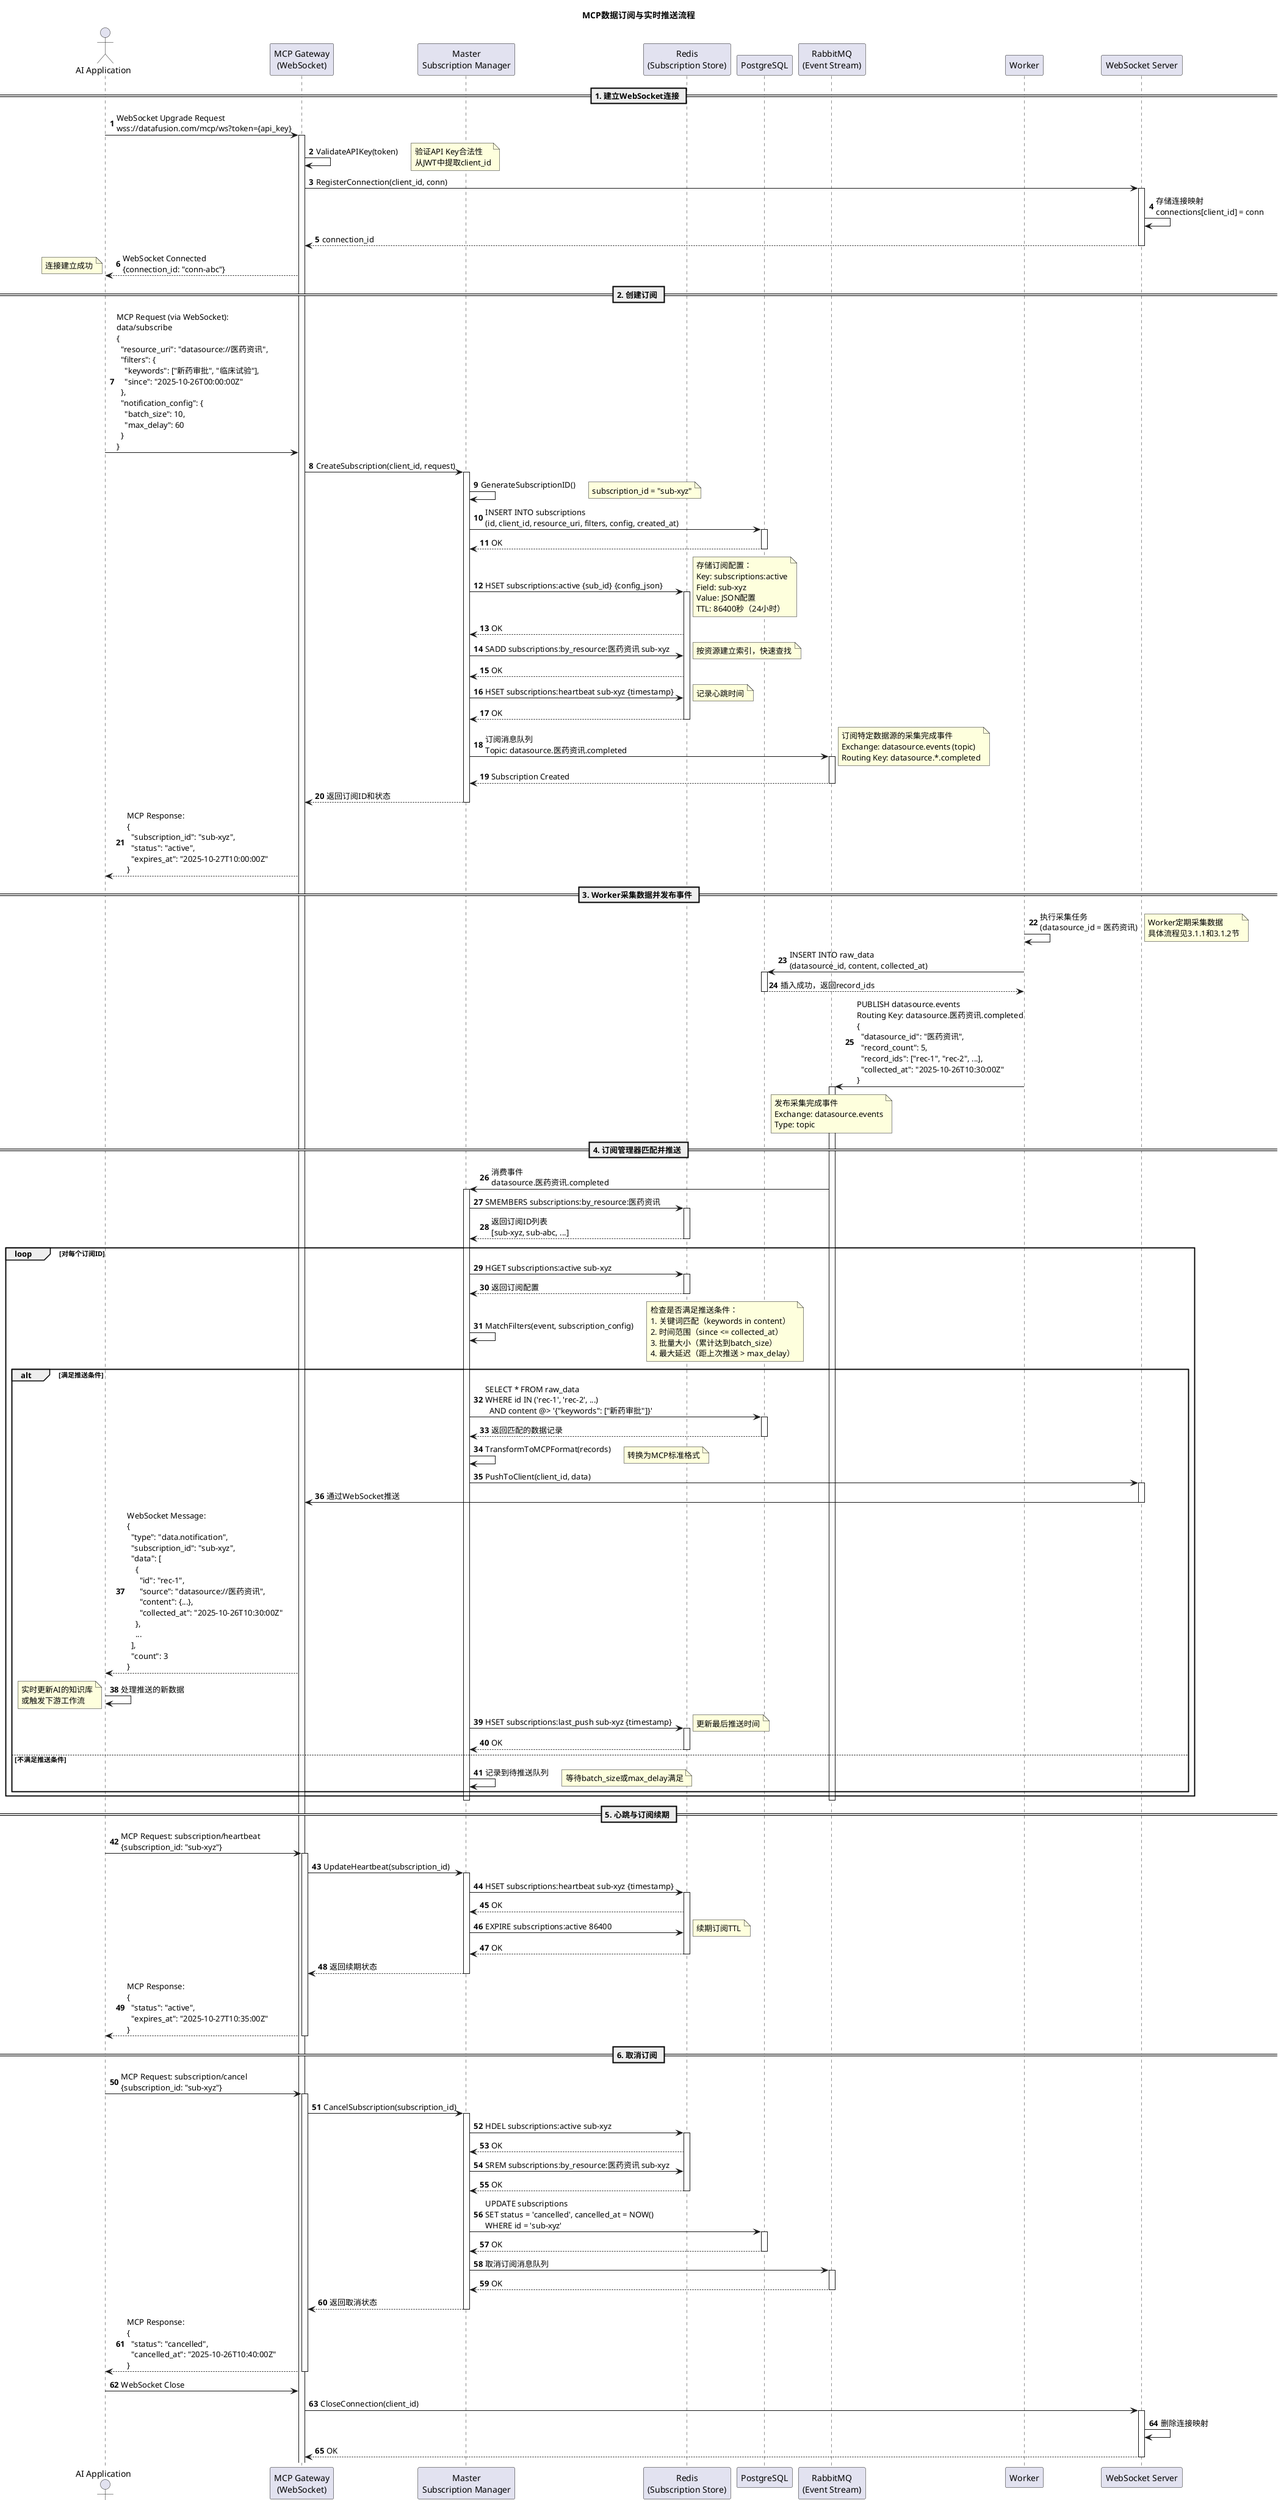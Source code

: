 @startuml
title MCP数据订阅与实时推送流程

autonumber

actor "AI Application" as ai
participant "MCP Gateway\n(WebSocket)" as mcp
participant "Master\nSubscription Manager" as sub
participant "Redis\n(Subscription Store)" as redis
participant "PostgreSQL" as db
participant "RabbitMQ\n(Event Stream)" as mq
participant "Worker" as worker
participant "WebSocket Server" as ws

== 1. 建立WebSocket连接 ==

ai -> mcp: WebSocket Upgrade Request\nwss://datafusion.com/mcp/ws?token={api_key}
activate mcp

mcp -> mcp: ValidateAPIKey(token)
note right
  验证API Key合法性
  从JWT中提取client_id
end note

mcp -> ws: RegisterConnection(client_id, conn)
activate ws
ws -> ws: 存储连接映射\nconnections[client_id] = conn
ws --> mcp: connection_id
deactivate ws

mcp --> ai: WebSocket Connected\n{connection_id: "conn-abc"}
note left: 连接建立成功

== 2. 创建订阅 ==

ai -> mcp: MCP Request (via WebSocket):\ndata/subscribe\n{\n  "resource_uri": "datasource://医药资讯",\n  "filters": {\n    "keywords": ["新药审批", "临床试验"],\n    "since": "2025-10-26T00:00:00Z"\n  },\n  "notification_config": {\n    "batch_size": 10,\n    "max_delay": 60\n  }\n}

mcp -> sub: CreateSubscription(client_id, request)
activate sub

sub -> sub: GenerateSubscriptionID()
note right: subscription_id = "sub-xyz"

sub -> db: INSERT INTO subscriptions\n(id, client_id, resource_uri, filters, config, created_at)
activate db
db --> sub: OK
deactivate db

sub -> redis: HSET subscriptions:active {sub_id} {config_json}
activate redis
note right
  存储订阅配置：
  Key: subscriptions:active
  Field: sub-xyz
  Value: JSON配置
  TTL: 86400秒（24小时）
end note
redis --> sub: OK

sub -> redis: SADD subscriptions:by_resource:医药资讯 sub-xyz
note right: 按资源建立索引，快速查找
redis --> sub: OK

sub -> redis: HSET subscriptions:heartbeat sub-xyz {timestamp}
note right: 记录心跳时间
redis --> sub: OK
deactivate redis

sub -> mq: 订阅消息队列\nTopic: datasource.医药资讯.completed
activate mq
note right
  订阅特定数据源的采集完成事件
  Exchange: datasource.events (topic)
  Routing Key: datasource.*.completed
end note
mq --> sub: Subscription Created
deactivate mq

sub --> mcp: 返回订阅ID和状态
deactivate sub

mcp --> ai: MCP Response:\n{\n  "subscription_id": "sub-xyz",\n  "status": "active",\n  "expires_at": "2025-10-27T10:00:00Z"\n}

== 3. Worker采集数据并发布事件 ==

worker -> worker: 执行采集任务\n(datasource_id = 医药资讯)
note right
  Worker定期采集数据
  具体流程见3.1.1和3.1.2节
end note

worker -> db: INSERT INTO raw_data\n(datasource_id, content, collected_at)
activate db
db --> worker: 插入成功，返回record_ids
deactivate db

worker -> mq: PUBLISH datasource.events\nRouting Key: datasource.医药资讯.completed\n{\n  "datasource_id": "医药资讯",\n  "record_count": 5,\n  "record_ids": ["rec-1", "rec-2", ...],\n  "collected_at": "2025-10-26T10:30:00Z"\n}
activate mq

note over mq
  发布采集完成事件
  Exchange: datasource.events
  Type: topic
end note

== 4. 订阅管理器匹配并推送 ==

mq -> sub: 消费事件\ndatasource.医药资讯.completed
activate sub

sub -> redis: SMEMBERS subscriptions:by_resource:医药资讯
activate redis
redis --> sub: 返回订阅ID列表\n[sub-xyz, sub-abc, ...]
deactivate redis

loop 对每个订阅ID
  sub -> redis: HGET subscriptions:active sub-xyz
  activate redis
  redis --> sub: 返回订阅配置
  deactivate redis

  sub -> sub: MatchFilters(event, subscription_config)
  note right
    检查是否满足推送条件：
    1. 关键词匹配（keywords in content）
    2. 时间范围（since <= collected_at）
    3. 批量大小（累计达到batch_size）
    4. 最大延迟（距上次推送 > max_delay）
  end note

  alt 满足推送条件
    sub -> db: SELECT * FROM raw_data\nWHERE id IN ('rec-1', 'rec-2', ...)\n  AND content @> '{"keywords": ["新药审批"]}'
    activate db
    db --> sub: 返回匹配的数据记录
    deactivate db

    sub -> sub: TransformToMCPFormat(records)
    note right: 转换为MCP标准格式

    sub -> ws: PushToClient(client_id, data)
    activate ws

    ws -> mcp: 通过WebSocket推送
    deactivate ws

    mcp --> ai: WebSocket Message:\n{\n  "type": "data.notification",\n  "subscription_id": "sub-xyz",\n  "data": [\n    {\n      "id": "rec-1",\n      "source": "datasource://医药资讯",\n      "content": {...},\n      "collected_at": "2025-10-26T10:30:00Z"\n    },\n    ...\n  ],\n  "count": 3\n}

    ai -> ai: 处理推送的新数据
    note left
      实时更新AI的知识库
      或触发下游工作流
    end note

    sub -> redis: HSET subscriptions:last_push sub-xyz {timestamp}
    activate redis
    note right: 更新最后推送时间
    redis --> sub: OK
    deactivate redis

  else 不满足推送条件
    sub -> sub: 记录到待推送队列
    note right: 等待batch_size或max_delay满足
  end
end

deactivate mq
deactivate sub

== 5. 心跳与订阅续期 ==

ai -> mcp: MCP Request: subscription/heartbeat\n{subscription_id: "sub-xyz"}
activate mcp

mcp -> sub: UpdateHeartbeat(subscription_id)
activate sub

sub -> redis: HSET subscriptions:heartbeat sub-xyz {timestamp}
activate redis
redis --> sub: OK

sub -> redis: EXPIRE subscriptions:active 86400
note right: 续期订阅TTL
redis --> sub: OK
deactivate redis

sub --> mcp: 返回续期状态
deactivate sub

mcp --> ai: MCP Response:\n{\n  "status": "active",\n  "expires_at": "2025-10-27T10:35:00Z"\n}
deactivate mcp

== 6. 取消订阅 ==

ai -> mcp: MCP Request: subscription/cancel\n{subscription_id: "sub-xyz"}
activate mcp

mcp -> sub: CancelSubscription(subscription_id)
activate sub

sub -> redis: HDEL subscriptions:active sub-xyz
activate redis
redis --> sub: OK

sub -> redis: SREM subscriptions:by_resource:医药资讯 sub-xyz
redis --> sub: OK
deactivate redis

sub -> db: UPDATE subscriptions\nSET status = 'cancelled', cancelled_at = NOW()\nWHERE id = 'sub-xyz'
activate db
db --> sub: OK
deactivate db

sub -> mq: 取消订阅消息队列
activate mq
mq --> sub: OK
deactivate mq

sub --> mcp: 返回取消状态
deactivate sub

mcp --> ai: MCP Response:\n{\n  "status": "cancelled",\n  "cancelled_at": "2025-10-26T10:40:00Z"\n}
deactivate mcp

ai -> mcp: WebSocket Close
mcp -> ws: CloseConnection(client_id)
activate ws
ws -> ws: 删除连接映射
ws --> mcp: OK
deactivate ws

@enduml
